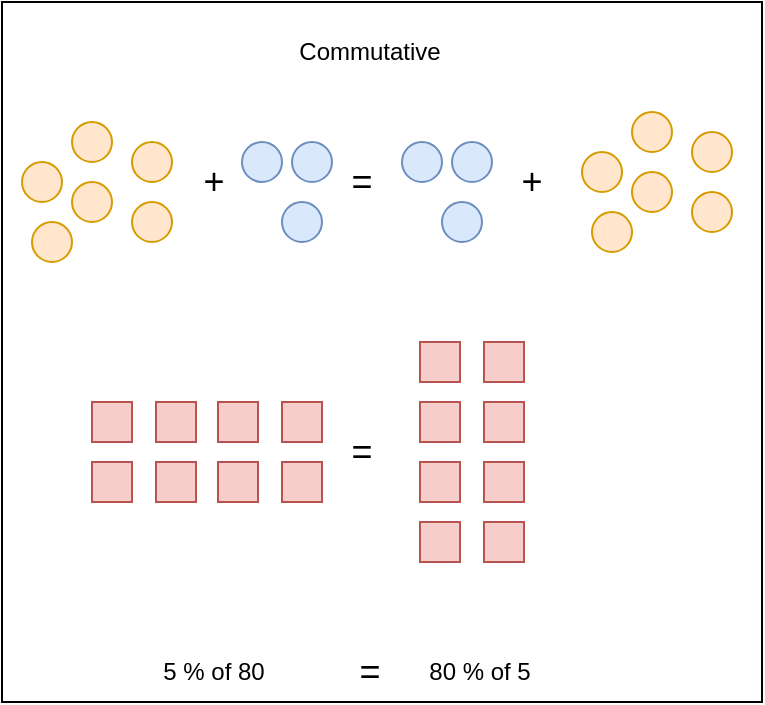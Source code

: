 <mxfile version="22.1.2" type="device">
  <diagram name="Page-1" id="Kgn6htsi4bFIU0mAGvts">
    <mxGraphModel dx="576" dy="337" grid="1" gridSize="10" guides="1" tooltips="1" connect="1" arrows="1" fold="1" page="1" pageScale="1" pageWidth="850" pageHeight="1100" math="0" shadow="0">
      <root>
        <mxCell id="0" />
        <mxCell id="1" parent="0" />
        <mxCell id="uSK30eEuWAXtoziRserC-48" value="" style="rounded=0;whiteSpace=wrap;html=1;" vertex="1" parent="1">
          <mxGeometry x="370" y="190" width="380" height="350" as="geometry" />
        </mxCell>
        <mxCell id="uSK30eEuWAXtoziRserC-1" value="" style="ellipse;whiteSpace=wrap;html=1;aspect=fixed;fillColor=#ffe6cc;strokeColor=#d79b00;" vertex="1" parent="1">
          <mxGeometry x="380" y="270" width="20" height="20" as="geometry" />
        </mxCell>
        <mxCell id="uSK30eEuWAXtoziRserC-2" value="" style="ellipse;whiteSpace=wrap;html=1;aspect=fixed;fillColor=#ffe6cc;strokeColor=#d79b00;" vertex="1" parent="1">
          <mxGeometry x="405" y="250" width="20" height="20" as="geometry" />
        </mxCell>
        <mxCell id="uSK30eEuWAXtoziRserC-3" value="" style="ellipse;whiteSpace=wrap;html=1;aspect=fixed;fillColor=#ffe6cc;strokeColor=#d79b00;" vertex="1" parent="1">
          <mxGeometry x="385" y="300" width="20" height="20" as="geometry" />
        </mxCell>
        <mxCell id="uSK30eEuWAXtoziRserC-4" value="" style="ellipse;whiteSpace=wrap;html=1;aspect=fixed;fillColor=#ffe6cc;strokeColor=#d79b00;" vertex="1" parent="1">
          <mxGeometry x="405" y="280" width="20" height="20" as="geometry" />
        </mxCell>
        <mxCell id="uSK30eEuWAXtoziRserC-7" value="" style="ellipse;whiteSpace=wrap;html=1;aspect=fixed;fillColor=#ffe6cc;strokeColor=#d79b00;" vertex="1" parent="1">
          <mxGeometry x="435" y="260" width="20" height="20" as="geometry" />
        </mxCell>
        <mxCell id="uSK30eEuWAXtoziRserC-8" value="" style="ellipse;whiteSpace=wrap;html=1;aspect=fixed;fillColor=#ffe6cc;strokeColor=#d79b00;" vertex="1" parent="1">
          <mxGeometry x="435" y="290" width="20" height="20" as="geometry" />
        </mxCell>
        <mxCell id="uSK30eEuWAXtoziRserC-9" value="" style="ellipse;whiteSpace=wrap;html=1;aspect=fixed;fillColor=#dae8fc;strokeColor=#6c8ebf;" vertex="1" parent="1">
          <mxGeometry x="490" y="260" width="20" height="20" as="geometry" />
        </mxCell>
        <mxCell id="uSK30eEuWAXtoziRserC-11" value="" style="ellipse;whiteSpace=wrap;html=1;aspect=fixed;fillColor=#dae8fc;strokeColor=#6c8ebf;" vertex="1" parent="1">
          <mxGeometry x="510" y="290" width="20" height="20" as="geometry" />
        </mxCell>
        <mxCell id="uSK30eEuWAXtoziRserC-12" value="" style="ellipse;whiteSpace=wrap;html=1;aspect=fixed;fillColor=#dae8fc;strokeColor=#6c8ebf;" vertex="1" parent="1">
          <mxGeometry x="515" y="260" width="20" height="20" as="geometry" />
        </mxCell>
        <mxCell id="uSK30eEuWAXtoziRserC-15" value="" style="ellipse;whiteSpace=wrap;html=1;aspect=fixed;fillColor=#ffe6cc;strokeColor=#d79b00;" vertex="1" parent="1">
          <mxGeometry x="660" y="265" width="20" height="20" as="geometry" />
        </mxCell>
        <mxCell id="uSK30eEuWAXtoziRserC-16" value="" style="ellipse;whiteSpace=wrap;html=1;aspect=fixed;fillColor=#ffe6cc;strokeColor=#d79b00;" vertex="1" parent="1">
          <mxGeometry x="685" y="245" width="20" height="20" as="geometry" />
        </mxCell>
        <mxCell id="uSK30eEuWAXtoziRserC-17" value="" style="ellipse;whiteSpace=wrap;html=1;aspect=fixed;fillColor=#ffe6cc;strokeColor=#d79b00;" vertex="1" parent="1">
          <mxGeometry x="665" y="295" width="20" height="20" as="geometry" />
        </mxCell>
        <mxCell id="uSK30eEuWAXtoziRserC-18" value="" style="ellipse;whiteSpace=wrap;html=1;aspect=fixed;fillColor=#ffe6cc;strokeColor=#d79b00;" vertex="1" parent="1">
          <mxGeometry x="685" y="275" width="20" height="20" as="geometry" />
        </mxCell>
        <mxCell id="uSK30eEuWAXtoziRserC-19" value="" style="ellipse;whiteSpace=wrap;html=1;aspect=fixed;fillColor=#ffe6cc;strokeColor=#d79b00;" vertex="1" parent="1">
          <mxGeometry x="715" y="255" width="20" height="20" as="geometry" />
        </mxCell>
        <mxCell id="uSK30eEuWAXtoziRserC-20" value="" style="ellipse;whiteSpace=wrap;html=1;aspect=fixed;fillColor=#ffe6cc;strokeColor=#d79b00;" vertex="1" parent="1">
          <mxGeometry x="715" y="285" width="20" height="20" as="geometry" />
        </mxCell>
        <mxCell id="uSK30eEuWAXtoziRserC-21" value="" style="ellipse;whiteSpace=wrap;html=1;aspect=fixed;fillColor=#dae8fc;strokeColor=#6c8ebf;" vertex="1" parent="1">
          <mxGeometry x="570" y="260" width="20" height="20" as="geometry" />
        </mxCell>
        <mxCell id="uSK30eEuWAXtoziRserC-22" value="" style="ellipse;whiteSpace=wrap;html=1;aspect=fixed;fillColor=#dae8fc;strokeColor=#6c8ebf;" vertex="1" parent="1">
          <mxGeometry x="590" y="290" width="20" height="20" as="geometry" />
        </mxCell>
        <mxCell id="uSK30eEuWAXtoziRserC-23" value="" style="ellipse;whiteSpace=wrap;html=1;aspect=fixed;fillColor=#dae8fc;strokeColor=#6c8ebf;" vertex="1" parent="1">
          <mxGeometry x="595" y="260" width="20" height="20" as="geometry" />
        </mxCell>
        <mxCell id="uSK30eEuWAXtoziRserC-24" value="&lt;font style=&quot;font-size: 18px;&quot;&gt;=&lt;/font&gt;" style="text;html=1;strokeColor=none;fillColor=none;align=center;verticalAlign=middle;whiteSpace=wrap;rounded=0;" vertex="1" parent="1">
          <mxGeometry x="520" y="265" width="60" height="30" as="geometry" />
        </mxCell>
        <mxCell id="uSK30eEuWAXtoziRserC-25" value="&lt;font style=&quot;font-size: 18px;&quot;&gt;+&lt;/font&gt;" style="text;html=1;strokeColor=none;fillColor=none;align=center;verticalAlign=middle;whiteSpace=wrap;rounded=0;" vertex="1" parent="1">
          <mxGeometry x="605" y="265" width="60" height="30" as="geometry" />
        </mxCell>
        <mxCell id="uSK30eEuWAXtoziRserC-26" value="&lt;font style=&quot;font-size: 18px;&quot;&gt;+&lt;/font&gt;" style="text;html=1;strokeColor=none;fillColor=none;align=center;verticalAlign=middle;whiteSpace=wrap;rounded=0;" vertex="1" parent="1">
          <mxGeometry x="446" y="265" width="60" height="30" as="geometry" />
        </mxCell>
        <mxCell id="uSK30eEuWAXtoziRserC-27" value="" style="rounded=0;whiteSpace=wrap;html=1;fillColor=#f8cecc;strokeColor=#b85450;" vertex="1" parent="1">
          <mxGeometry x="415" y="390" width="20" height="20" as="geometry" />
        </mxCell>
        <mxCell id="uSK30eEuWAXtoziRserC-28" value="" style="rounded=0;whiteSpace=wrap;html=1;fillColor=#f8cecc;strokeColor=#b85450;" vertex="1" parent="1">
          <mxGeometry x="447" y="390" width="20" height="20" as="geometry" />
        </mxCell>
        <mxCell id="uSK30eEuWAXtoziRserC-29" value="" style="rounded=0;whiteSpace=wrap;html=1;fillColor=#f8cecc;strokeColor=#b85450;" vertex="1" parent="1">
          <mxGeometry x="478" y="390" width="20" height="20" as="geometry" />
        </mxCell>
        <mxCell id="uSK30eEuWAXtoziRserC-30" value="" style="rounded=0;whiteSpace=wrap;html=1;fillColor=#f8cecc;strokeColor=#b85450;" vertex="1" parent="1">
          <mxGeometry x="510" y="390" width="20" height="20" as="geometry" />
        </mxCell>
        <mxCell id="uSK30eEuWAXtoziRserC-32" value="" style="rounded=0;whiteSpace=wrap;html=1;fillColor=#f8cecc;strokeColor=#b85450;" vertex="1" parent="1">
          <mxGeometry x="415" y="420" width="20" height="20" as="geometry" />
        </mxCell>
        <mxCell id="uSK30eEuWAXtoziRserC-33" value="" style="rounded=0;whiteSpace=wrap;html=1;fillColor=#f8cecc;strokeColor=#b85450;" vertex="1" parent="1">
          <mxGeometry x="447" y="420" width="20" height="20" as="geometry" />
        </mxCell>
        <mxCell id="uSK30eEuWAXtoziRserC-34" value="" style="rounded=0;whiteSpace=wrap;html=1;fillColor=#f8cecc;strokeColor=#b85450;" vertex="1" parent="1">
          <mxGeometry x="478" y="420" width="20" height="20" as="geometry" />
        </mxCell>
        <mxCell id="uSK30eEuWAXtoziRserC-35" value="" style="rounded=0;whiteSpace=wrap;html=1;fillColor=#f8cecc;strokeColor=#b85450;" vertex="1" parent="1">
          <mxGeometry x="510" y="420" width="20" height="20" as="geometry" />
        </mxCell>
        <mxCell id="uSK30eEuWAXtoziRserC-36" value="" style="rounded=0;whiteSpace=wrap;html=1;fillColor=#f8cecc;strokeColor=#b85450;" vertex="1" parent="1">
          <mxGeometry x="579" y="360" width="20" height="20" as="geometry" />
        </mxCell>
        <mxCell id="uSK30eEuWAXtoziRserC-37" value="" style="rounded=0;whiteSpace=wrap;html=1;fillColor=#f8cecc;strokeColor=#b85450;" vertex="1" parent="1">
          <mxGeometry x="611" y="360" width="20" height="20" as="geometry" />
        </mxCell>
        <mxCell id="uSK30eEuWAXtoziRserC-38" value="" style="rounded=0;whiteSpace=wrap;html=1;fillColor=#f8cecc;strokeColor=#b85450;" vertex="1" parent="1">
          <mxGeometry x="579" y="420" width="20" height="20" as="geometry" />
        </mxCell>
        <mxCell id="uSK30eEuWAXtoziRserC-39" value="" style="rounded=0;whiteSpace=wrap;html=1;fillColor=#f8cecc;strokeColor=#b85450;" vertex="1" parent="1">
          <mxGeometry x="579" y="450" width="20" height="20" as="geometry" />
        </mxCell>
        <mxCell id="uSK30eEuWAXtoziRserC-40" value="" style="rounded=0;whiteSpace=wrap;html=1;fillColor=#f8cecc;strokeColor=#b85450;" vertex="1" parent="1">
          <mxGeometry x="579" y="390" width="20" height="20" as="geometry" />
        </mxCell>
        <mxCell id="uSK30eEuWAXtoziRserC-41" value="" style="rounded=0;whiteSpace=wrap;html=1;fillColor=#f8cecc;strokeColor=#b85450;" vertex="1" parent="1">
          <mxGeometry x="611" y="390" width="20" height="20" as="geometry" />
        </mxCell>
        <mxCell id="uSK30eEuWAXtoziRserC-42" value="" style="rounded=0;whiteSpace=wrap;html=1;fillColor=#f8cecc;strokeColor=#b85450;" vertex="1" parent="1">
          <mxGeometry x="611" y="420" width="20" height="20" as="geometry" />
        </mxCell>
        <mxCell id="uSK30eEuWAXtoziRserC-43" value="" style="rounded=0;whiteSpace=wrap;html=1;fillColor=#f8cecc;strokeColor=#b85450;" vertex="1" parent="1">
          <mxGeometry x="611" y="450" width="20" height="20" as="geometry" />
        </mxCell>
        <mxCell id="uSK30eEuWAXtoziRserC-44" value="&lt;font style=&quot;font-size: 18px;&quot;&gt;=&lt;/font&gt;" style="text;html=1;strokeColor=none;fillColor=none;align=center;verticalAlign=middle;whiteSpace=wrap;rounded=0;" vertex="1" parent="1">
          <mxGeometry x="520" y="400" width="60" height="30" as="geometry" />
        </mxCell>
        <mxCell id="uSK30eEuWAXtoziRserC-45" value="5 % of 80" style="text;html=1;strokeColor=none;fillColor=none;align=center;verticalAlign=middle;whiteSpace=wrap;rounded=0;" vertex="1" parent="1">
          <mxGeometry x="446" y="510" width="60" height="30" as="geometry" />
        </mxCell>
        <mxCell id="uSK30eEuWAXtoziRserC-46" value="80 % of 5" style="text;html=1;strokeColor=none;fillColor=none;align=center;verticalAlign=middle;whiteSpace=wrap;rounded=0;" vertex="1" parent="1">
          <mxGeometry x="579" y="510" width="60" height="30" as="geometry" />
        </mxCell>
        <mxCell id="uSK30eEuWAXtoziRserC-47" value="&lt;font style=&quot;font-size: 18px;&quot;&gt;=&lt;/font&gt;" style="text;html=1;strokeColor=none;fillColor=none;align=center;verticalAlign=middle;whiteSpace=wrap;rounded=0;" vertex="1" parent="1">
          <mxGeometry x="523.5" y="510" width="60" height="30" as="geometry" />
        </mxCell>
        <mxCell id="uSK30eEuWAXtoziRserC-49" value="Commutative" style="text;html=1;strokeColor=none;fillColor=none;align=center;verticalAlign=middle;whiteSpace=wrap;rounded=0;" vertex="1" parent="1">
          <mxGeometry x="523.5" y="200" width="60" height="30" as="geometry" />
        </mxCell>
      </root>
    </mxGraphModel>
  </diagram>
</mxfile>
